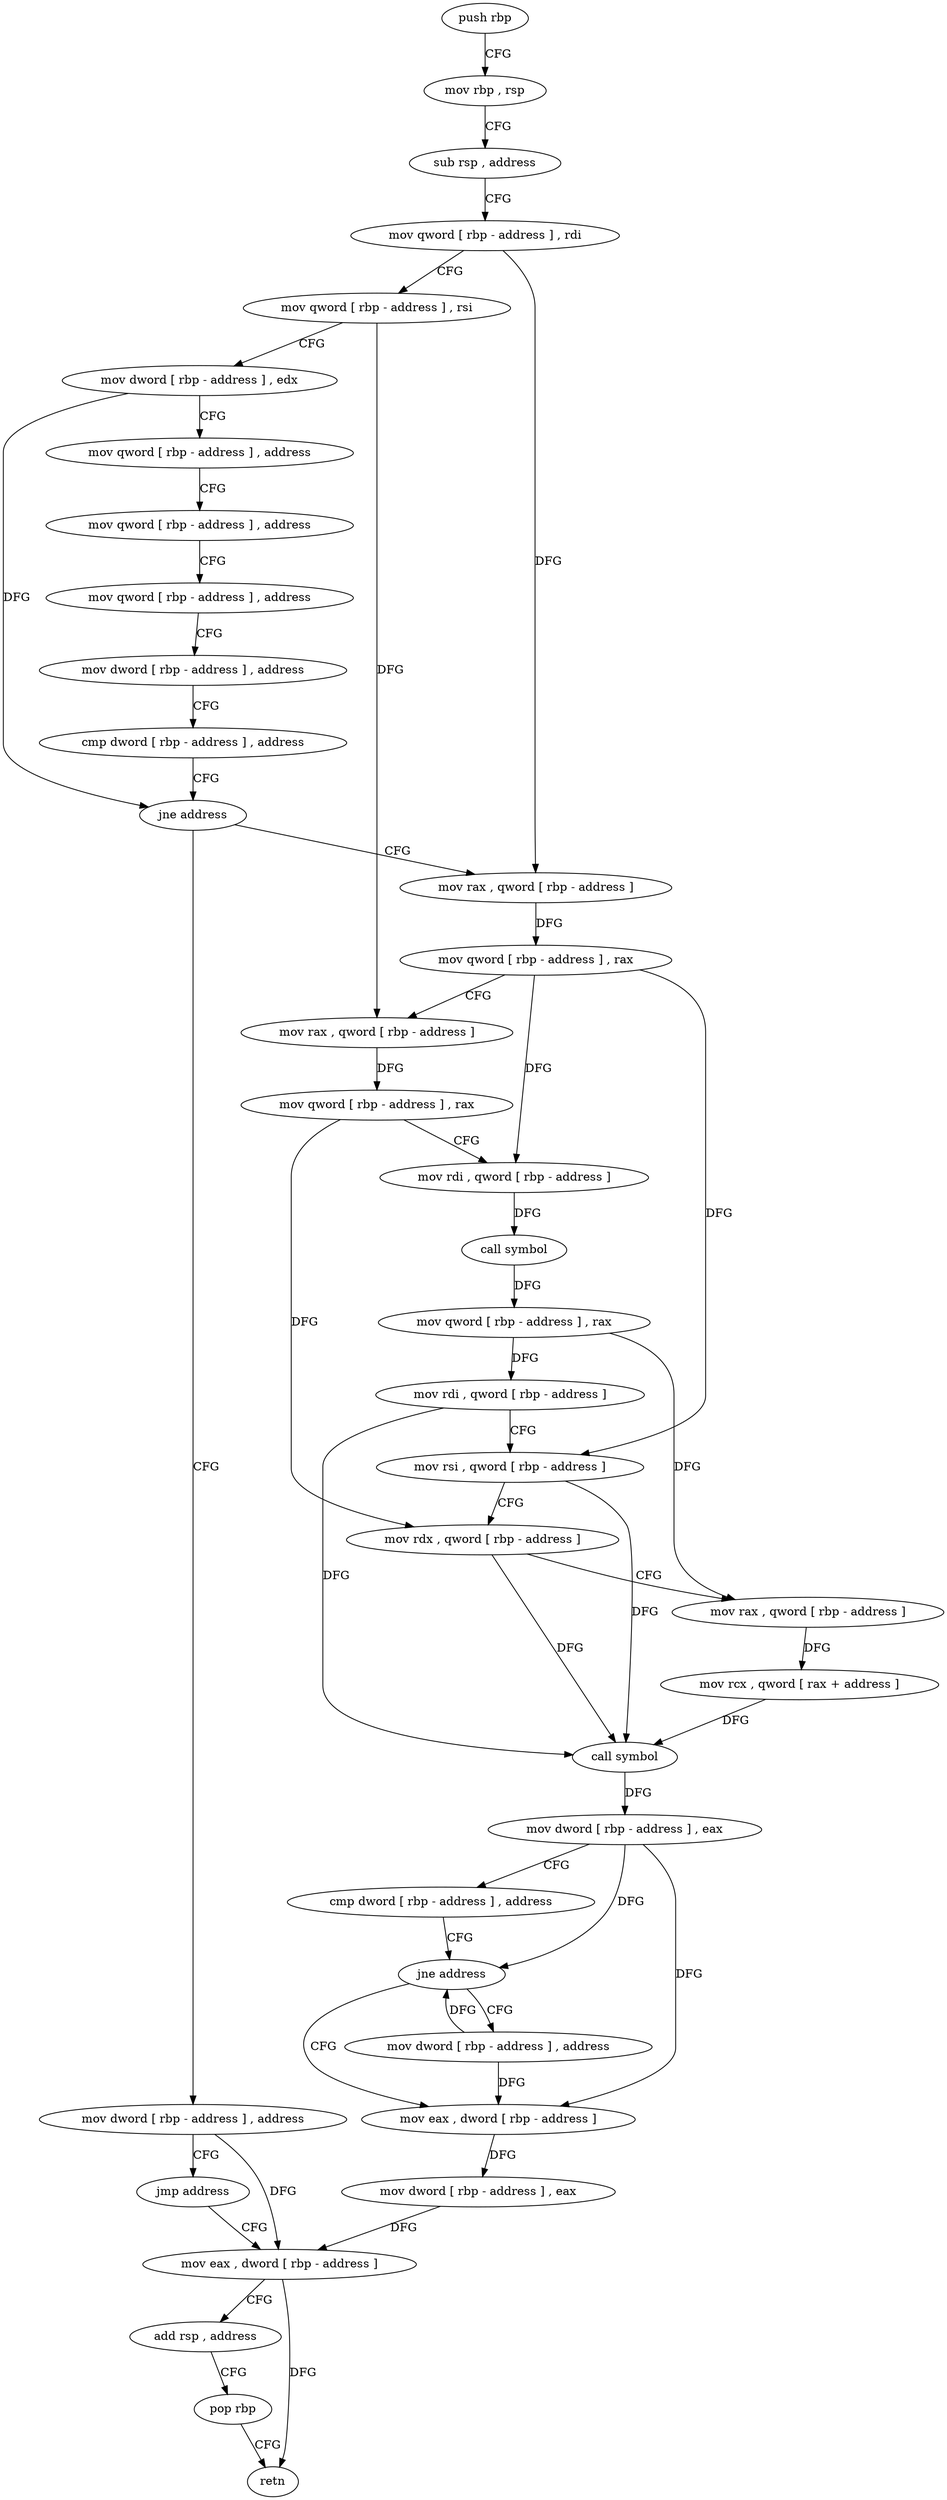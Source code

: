 digraph "func" {
"91488" [label = "push rbp" ]
"91489" [label = "mov rbp , rsp" ]
"91492" [label = "sub rsp , address" ]
"91496" [label = "mov qword [ rbp - address ] , rdi" ]
"91500" [label = "mov qword [ rbp - address ] , rsi" ]
"91504" [label = "mov dword [ rbp - address ] , edx" ]
"91507" [label = "mov qword [ rbp - address ] , address" ]
"91515" [label = "mov qword [ rbp - address ] , address" ]
"91523" [label = "mov qword [ rbp - address ] , address" ]
"91531" [label = "mov dword [ rbp - address ] , address" ]
"91538" [label = "cmp dword [ rbp - address ] , address" ]
"91542" [label = "jne address" ]
"91560" [label = "mov rax , qword [ rbp - address ]" ]
"91548" [label = "mov dword [ rbp - address ] , address" ]
"91564" [label = "mov qword [ rbp - address ] , rax" ]
"91568" [label = "mov rax , qword [ rbp - address ]" ]
"91572" [label = "mov qword [ rbp - address ] , rax" ]
"91576" [label = "mov rdi , qword [ rbp - address ]" ]
"91580" [label = "call symbol" ]
"91585" [label = "mov qword [ rbp - address ] , rax" ]
"91589" [label = "mov rdi , qword [ rbp - address ]" ]
"91593" [label = "mov rsi , qword [ rbp - address ]" ]
"91597" [label = "mov rdx , qword [ rbp - address ]" ]
"91601" [label = "mov rax , qword [ rbp - address ]" ]
"91605" [label = "mov rcx , qword [ rax + address ]" ]
"91609" [label = "call symbol" ]
"91614" [label = "mov dword [ rbp - address ] , eax" ]
"91617" [label = "cmp dword [ rbp - address ] , address" ]
"91621" [label = "jne address" ]
"91634" [label = "mov eax , dword [ rbp - address ]" ]
"91627" [label = "mov dword [ rbp - address ] , address" ]
"91555" [label = "jmp address" ]
"91640" [label = "mov eax , dword [ rbp - address ]" ]
"91637" [label = "mov dword [ rbp - address ] , eax" ]
"91643" [label = "add rsp , address" ]
"91647" [label = "pop rbp" ]
"91648" [label = "retn" ]
"91488" -> "91489" [ label = "CFG" ]
"91489" -> "91492" [ label = "CFG" ]
"91492" -> "91496" [ label = "CFG" ]
"91496" -> "91500" [ label = "CFG" ]
"91496" -> "91560" [ label = "DFG" ]
"91500" -> "91504" [ label = "CFG" ]
"91500" -> "91568" [ label = "DFG" ]
"91504" -> "91507" [ label = "CFG" ]
"91504" -> "91542" [ label = "DFG" ]
"91507" -> "91515" [ label = "CFG" ]
"91515" -> "91523" [ label = "CFG" ]
"91523" -> "91531" [ label = "CFG" ]
"91531" -> "91538" [ label = "CFG" ]
"91538" -> "91542" [ label = "CFG" ]
"91542" -> "91560" [ label = "CFG" ]
"91542" -> "91548" [ label = "CFG" ]
"91560" -> "91564" [ label = "DFG" ]
"91548" -> "91555" [ label = "CFG" ]
"91548" -> "91640" [ label = "DFG" ]
"91564" -> "91568" [ label = "CFG" ]
"91564" -> "91576" [ label = "DFG" ]
"91564" -> "91593" [ label = "DFG" ]
"91568" -> "91572" [ label = "DFG" ]
"91572" -> "91576" [ label = "CFG" ]
"91572" -> "91597" [ label = "DFG" ]
"91576" -> "91580" [ label = "DFG" ]
"91580" -> "91585" [ label = "DFG" ]
"91585" -> "91589" [ label = "DFG" ]
"91585" -> "91601" [ label = "DFG" ]
"91589" -> "91593" [ label = "CFG" ]
"91589" -> "91609" [ label = "DFG" ]
"91593" -> "91597" [ label = "CFG" ]
"91593" -> "91609" [ label = "DFG" ]
"91597" -> "91601" [ label = "CFG" ]
"91597" -> "91609" [ label = "DFG" ]
"91601" -> "91605" [ label = "DFG" ]
"91605" -> "91609" [ label = "DFG" ]
"91609" -> "91614" [ label = "DFG" ]
"91614" -> "91617" [ label = "CFG" ]
"91614" -> "91621" [ label = "DFG" ]
"91614" -> "91634" [ label = "DFG" ]
"91617" -> "91621" [ label = "CFG" ]
"91621" -> "91634" [ label = "CFG" ]
"91621" -> "91627" [ label = "CFG" ]
"91634" -> "91637" [ label = "DFG" ]
"91627" -> "91634" [ label = "DFG" ]
"91627" -> "91621" [ label = "DFG" ]
"91555" -> "91640" [ label = "CFG" ]
"91640" -> "91643" [ label = "CFG" ]
"91640" -> "91648" [ label = "DFG" ]
"91637" -> "91640" [ label = "DFG" ]
"91643" -> "91647" [ label = "CFG" ]
"91647" -> "91648" [ label = "CFG" ]
}
